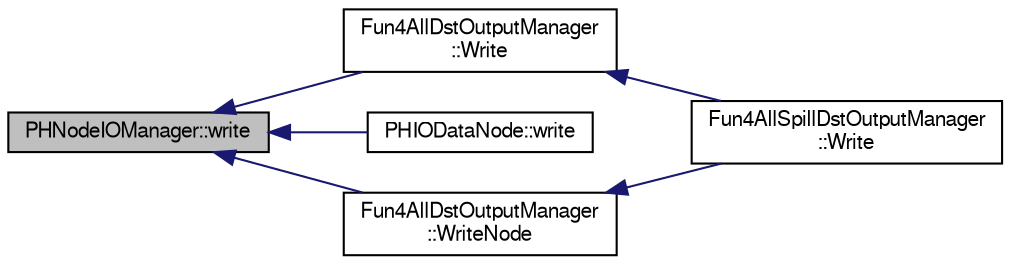 digraph "PHNodeIOManager::write"
{
  bgcolor="transparent";
  edge [fontname="FreeSans",fontsize="10",labelfontname="FreeSans",labelfontsize="10"];
  node [fontname="FreeSans",fontsize="10",shape=record];
  rankdir="LR";
  Node1 [label="PHNodeIOManager::write",height=0.2,width=0.4,color="black", fillcolor="grey75", style="filled" fontcolor="black"];
  Node1 -> Node2 [dir="back",color="midnightblue",fontsize="10",style="solid",fontname="FreeSans"];
  Node2 [label="Fun4AllDstOutputManager\l::Write",height=0.2,width=0.4,color="black",URL="$da/daa/classFun4AllDstOutputManager.html#aa4b5b519c6db1540d03007c8c21436fc",tooltip="write starting from given node "];
  Node2 -> Node3 [dir="back",color="midnightblue",fontsize="10",style="solid",fontname="FreeSans"];
  Node3 [label="Fun4AllSpillDstOutputManager\l::Write",height=0.2,width=0.4,color="black",URL="$df/d00/classFun4AllSpillDstOutputManager.html#afc78ee607603c2c42abdecc2b2000001",tooltip="write starting from given node "];
  Node1 -> Node4 [dir="back",color="midnightblue",fontsize="10",style="solid",fontname="FreeSans"];
  Node4 [label="PHIODataNode::write",height=0.2,width=0.4,color="black",URL="$d9/dde/classPHIODataNode.html#a85de85728a52af6aac318b64179ffd2f"];
  Node1 -> Node5 [dir="back",color="midnightblue",fontsize="10",style="solid",fontname="FreeSans"];
  Node5 [label="Fun4AllDstOutputManager\l::WriteNode",height=0.2,width=0.4,color="black",URL="$da/daa/classFun4AllDstOutputManager.html#ac839ec7d93dd52ca363c8307fa88cb94",tooltip="write specified node "];
  Node5 -> Node3 [dir="back",color="midnightblue",fontsize="10",style="solid",fontname="FreeSans"];
}
